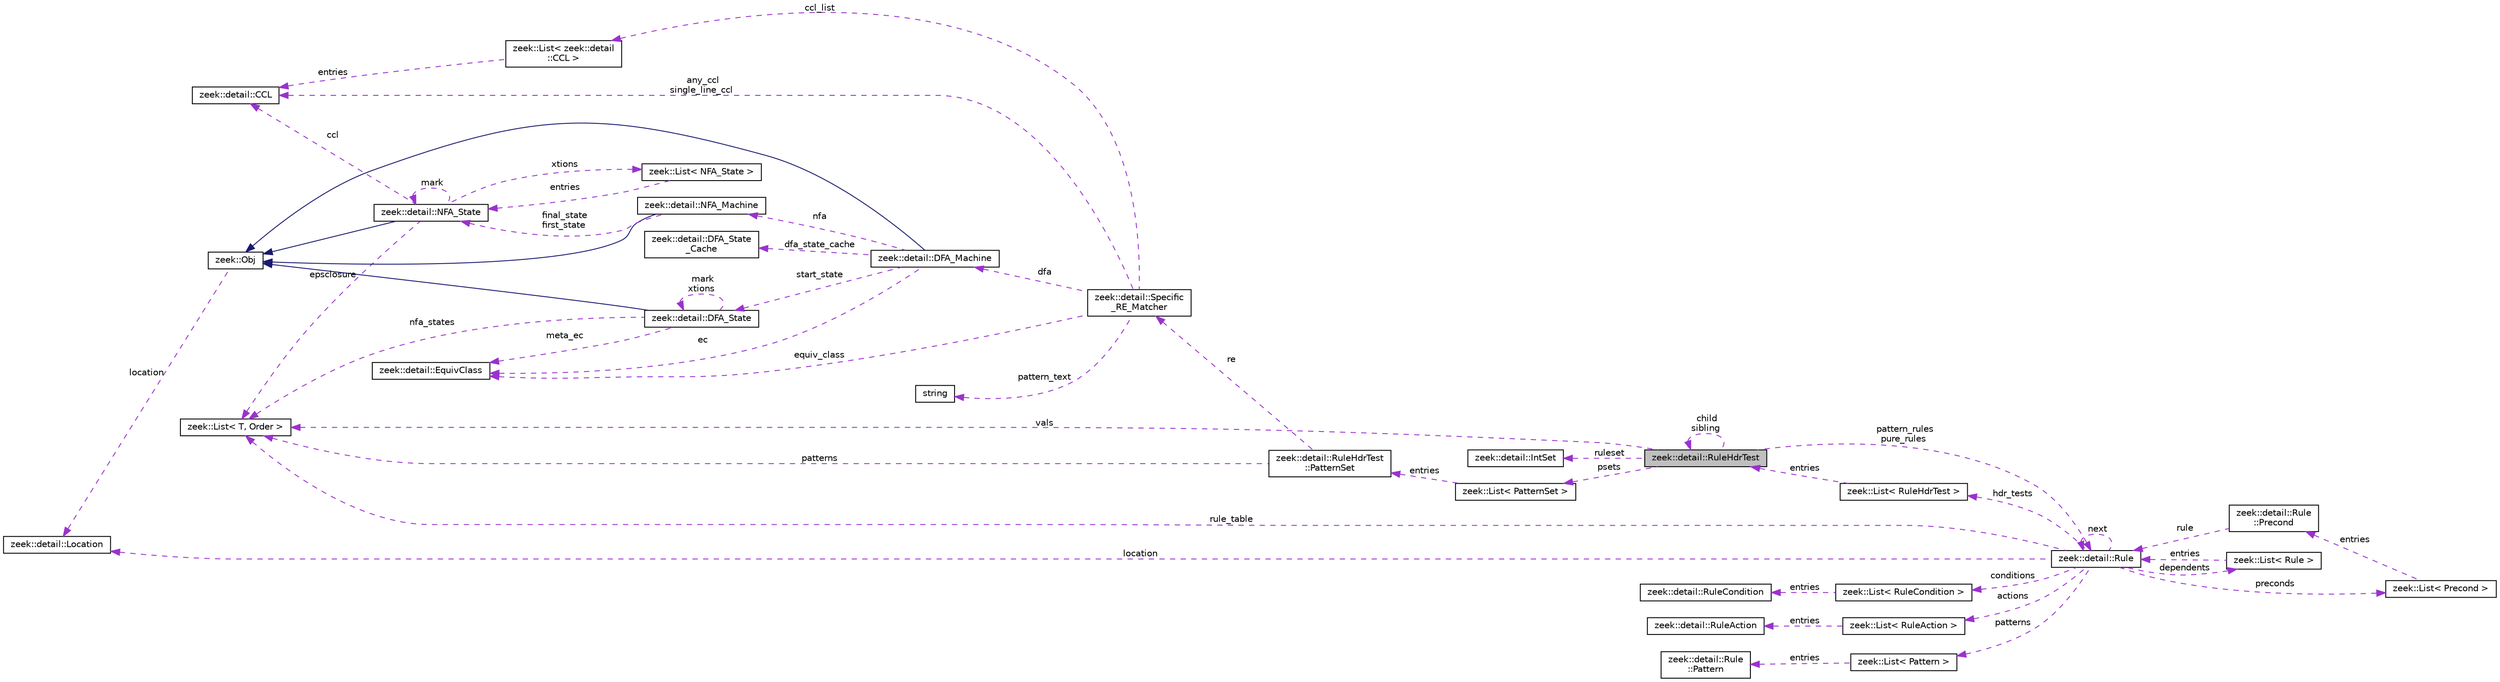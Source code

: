 digraph "zeek::detail::RuleHdrTest"
{
 // LATEX_PDF_SIZE
  edge [fontname="Helvetica",fontsize="10",labelfontname="Helvetica",labelfontsize="10"];
  node [fontname="Helvetica",fontsize="10",shape=record];
  rankdir="LR";
  Node1 [label="zeek::detail::RuleHdrTest",height=0.2,width=0.4,color="black", fillcolor="grey75", style="filled", fontcolor="black",tooltip=" "];
  Node2 -> Node1 [dir="back",color="darkorchid3",fontsize="10",style="dashed",label=" vals" ,fontname="Helvetica"];
  Node2 [label="zeek::List\< T, Order \>",height=0.2,width=0.4,color="black", fillcolor="white", style="filled",URL="$d2/d8d/classzeek_1_1List.html",tooltip=" "];
  Node3 -> Node1 [dir="back",color="darkorchid3",fontsize="10",style="dashed",label=" psets" ,fontname="Helvetica"];
  Node3 [label="zeek::List\< PatternSet \>",height=0.2,width=0.4,color="black", fillcolor="white", style="filled",URL="$d2/d8d/classzeek_1_1List.html",tooltip=" "];
  Node4 -> Node3 [dir="back",color="darkorchid3",fontsize="10",style="dashed",label=" entries" ,fontname="Helvetica"];
  Node4 [label="zeek::detail::RuleHdrTest\l::PatternSet",height=0.2,width=0.4,color="black", fillcolor="white", style="filled",URL="$d0/db5/structzeek_1_1detail_1_1RuleHdrTest_1_1PatternSet.html",tooltip=" "];
  Node5 -> Node4 [dir="back",color="darkorchid3",fontsize="10",style="dashed",label=" re" ,fontname="Helvetica"];
  Node5 [label="zeek::detail::Specific\l_RE_Matcher",height=0.2,width=0.4,color="black", fillcolor="white", style="filled",URL="$df/d02/classzeek_1_1detail_1_1Specific__RE__Matcher.html",tooltip=" "];
  Node6 -> Node5 [dir="back",color="darkorchid3",fontsize="10",style="dashed",label=" pattern_text" ,fontname="Helvetica"];
  Node6 [label="string",height=0.2,width=0.4,color="black", fillcolor="white", style="filled",tooltip=" "];
  Node7 -> Node5 [dir="back",color="darkorchid3",fontsize="10",style="dashed",label=" ccl_list" ,fontname="Helvetica"];
  Node7 [label="zeek::List\< zeek::detail\l::CCL \>",height=0.2,width=0.4,color="black", fillcolor="white", style="filled",URL="$d2/d8d/classzeek_1_1List.html",tooltip=" "];
  Node8 -> Node7 [dir="back",color="darkorchid3",fontsize="10",style="dashed",label=" entries" ,fontname="Helvetica"];
  Node8 [label="zeek::detail::CCL",height=0.2,width=0.4,color="black", fillcolor="white", style="filled",URL="$d4/d9b/classzeek_1_1detail_1_1CCL.html",tooltip=" "];
  Node9 -> Node5 [dir="back",color="darkorchid3",fontsize="10",style="dashed",label=" equiv_class" ,fontname="Helvetica"];
  Node9 [label="zeek::detail::EquivClass",height=0.2,width=0.4,color="black", fillcolor="white", style="filled",URL="$d7/d37/classzeek_1_1detail_1_1EquivClass.html",tooltip=" "];
  Node10 -> Node5 [dir="back",color="darkorchid3",fontsize="10",style="dashed",label=" dfa" ,fontname="Helvetica"];
  Node10 [label="zeek::detail::DFA_Machine",height=0.2,width=0.4,color="black", fillcolor="white", style="filled",URL="$d5/dd7/classzeek_1_1detail_1_1DFA__Machine.html",tooltip=" "];
  Node11 -> Node10 [dir="back",color="midnightblue",fontsize="10",style="solid",fontname="Helvetica"];
  Node11 [label="zeek::Obj",height=0.2,width=0.4,color="black", fillcolor="white", style="filled",URL="$dd/df1/classzeek_1_1Obj.html",tooltip=" "];
  Node12 -> Node11 [dir="back",color="darkorchid3",fontsize="10",style="dashed",label=" location" ,fontname="Helvetica"];
  Node12 [label="zeek::detail::Location",height=0.2,width=0.4,color="black", fillcolor="white", style="filled",URL="$d5/d1d/classzeek_1_1detail_1_1Location.html",tooltip=" "];
  Node9 -> Node10 [dir="back",color="darkorchid3",fontsize="10",style="dashed",label=" ec" ,fontname="Helvetica"];
  Node13 -> Node10 [dir="back",color="darkorchid3",fontsize="10",style="dashed",label=" start_state" ,fontname="Helvetica"];
  Node13 [label="zeek::detail::DFA_State",height=0.2,width=0.4,color="black", fillcolor="white", style="filled",URL="$dc/d7e/classzeek_1_1detail_1_1DFA__State.html",tooltip=" "];
  Node11 -> Node13 [dir="back",color="midnightblue",fontsize="10",style="solid",fontname="Helvetica"];
  Node13 -> Node13 [dir="back",color="darkorchid3",fontsize="10",style="dashed",label=" mark\nxtions" ,fontname="Helvetica"];
  Node2 -> Node13 [dir="back",color="darkorchid3",fontsize="10",style="dashed",label=" nfa_states" ,fontname="Helvetica"];
  Node9 -> Node13 [dir="back",color="darkorchid3",fontsize="10",style="dashed",label=" meta_ec" ,fontname="Helvetica"];
  Node14 -> Node10 [dir="back",color="darkorchid3",fontsize="10",style="dashed",label=" dfa_state_cache" ,fontname="Helvetica"];
  Node14 [label="zeek::detail::DFA_State\l_Cache",height=0.2,width=0.4,color="black", fillcolor="white", style="filled",URL="$df/d31/classzeek_1_1detail_1_1DFA__State__Cache.html",tooltip=" "];
  Node15 -> Node10 [dir="back",color="darkorchid3",fontsize="10",style="dashed",label=" nfa" ,fontname="Helvetica"];
  Node15 [label="zeek::detail::NFA_Machine",height=0.2,width=0.4,color="black", fillcolor="white", style="filled",URL="$df/d68/classzeek_1_1detail_1_1NFA__Machine.html",tooltip=" "];
  Node11 -> Node15 [dir="back",color="midnightblue",fontsize="10",style="solid",fontname="Helvetica"];
  Node16 -> Node15 [dir="back",color="darkorchid3",fontsize="10",style="dashed",label=" final_state\nfirst_state" ,fontname="Helvetica"];
  Node16 [label="zeek::detail::NFA_State",height=0.2,width=0.4,color="black", fillcolor="white", style="filled",URL="$d2/da3/classzeek_1_1detail_1_1NFA__State.html",tooltip=" "];
  Node11 -> Node16 [dir="back",color="midnightblue",fontsize="10",style="solid",fontname="Helvetica"];
  Node8 -> Node16 [dir="back",color="darkorchid3",fontsize="10",style="dashed",label=" ccl" ,fontname="Helvetica"];
  Node17 -> Node16 [dir="back",color="darkorchid3",fontsize="10",style="dashed",label=" xtions" ,fontname="Helvetica"];
  Node17 [label="zeek::List\< NFA_State \>",height=0.2,width=0.4,color="black", fillcolor="white", style="filled",URL="$d2/d8d/classzeek_1_1List.html",tooltip=" "];
  Node16 -> Node17 [dir="back",color="darkorchid3",fontsize="10",style="dashed",label=" entries" ,fontname="Helvetica"];
  Node2 -> Node16 [dir="back",color="darkorchid3",fontsize="10",style="dashed",label=" epsclosure" ,fontname="Helvetica"];
  Node16 -> Node16 [dir="back",color="darkorchid3",fontsize="10",style="dashed",label=" mark" ,fontname="Helvetica"];
  Node8 -> Node5 [dir="back",color="darkorchid3",fontsize="10",style="dashed",label=" any_ccl\nsingle_line_ccl" ,fontname="Helvetica"];
  Node2 -> Node4 [dir="back",color="darkorchid3",fontsize="10",style="dashed",label=" patterns" ,fontname="Helvetica"];
  Node18 -> Node1 [dir="back",color="darkorchid3",fontsize="10",style="dashed",label=" pattern_rules\npure_rules" ,fontname="Helvetica"];
  Node18 [label="zeek::detail::Rule",height=0.2,width=0.4,color="black", fillcolor="white", style="filled",URL="$d2/d1d/classzeek_1_1detail_1_1Rule.html",tooltip=" "];
  Node19 -> Node18 [dir="back",color="darkorchid3",fontsize="10",style="dashed",label=" hdr_tests" ,fontname="Helvetica"];
  Node19 [label="zeek::List\< RuleHdrTest \>",height=0.2,width=0.4,color="black", fillcolor="white", style="filled",URL="$d2/d8d/classzeek_1_1List.html",tooltip=" "];
  Node1 -> Node19 [dir="back",color="darkorchid3",fontsize="10",style="dashed",label=" entries" ,fontname="Helvetica"];
  Node20 -> Node18 [dir="back",color="darkorchid3",fontsize="10",style="dashed",label=" conditions" ,fontname="Helvetica"];
  Node20 [label="zeek::List\< RuleCondition \>",height=0.2,width=0.4,color="black", fillcolor="white", style="filled",URL="$d2/d8d/classzeek_1_1List.html",tooltip=" "];
  Node21 -> Node20 [dir="back",color="darkorchid3",fontsize="10",style="dashed",label=" entries" ,fontname="Helvetica"];
  Node21 [label="zeek::detail::RuleCondition",height=0.2,width=0.4,color="black", fillcolor="white", style="filled",URL="$d1/df4/classzeek_1_1detail_1_1RuleCondition.html",tooltip=" "];
  Node22 -> Node18 [dir="back",color="darkorchid3",fontsize="10",style="dashed",label=" actions" ,fontname="Helvetica"];
  Node22 [label="zeek::List\< RuleAction \>",height=0.2,width=0.4,color="black", fillcolor="white", style="filled",URL="$d2/d8d/classzeek_1_1List.html",tooltip=" "];
  Node23 -> Node22 [dir="back",color="darkorchid3",fontsize="10",style="dashed",label=" entries" ,fontname="Helvetica"];
  Node23 [label="zeek::detail::RuleAction",height=0.2,width=0.4,color="black", fillcolor="white", style="filled",URL="$d9/dec/classzeek_1_1detail_1_1RuleAction.html",tooltip=" "];
  Node24 -> Node18 [dir="back",color="darkorchid3",fontsize="10",style="dashed",label=" preconds" ,fontname="Helvetica"];
  Node24 [label="zeek::List\< Precond \>",height=0.2,width=0.4,color="black", fillcolor="white", style="filled",URL="$d2/d8d/classzeek_1_1List.html",tooltip=" "];
  Node25 -> Node24 [dir="back",color="darkorchid3",fontsize="10",style="dashed",label=" entries" ,fontname="Helvetica"];
  Node25 [label="zeek::detail::Rule\l::Precond",height=0.2,width=0.4,color="black", fillcolor="white", style="filled",URL="$d2/d1d/classzeek_1_1detail_1_1Rule.html#d3/d77/structzeek_1_1detail_1_1Rule_1_1Precond",tooltip=" "];
  Node18 -> Node25 [dir="back",color="darkorchid3",fontsize="10",style="dashed",label=" rule" ,fontname="Helvetica"];
  Node26 -> Node18 [dir="back",color="darkorchid3",fontsize="10",style="dashed",label=" dependents" ,fontname="Helvetica"];
  Node26 [label="zeek::List\< Rule \>",height=0.2,width=0.4,color="black", fillcolor="white", style="filled",URL="$d2/d8d/classzeek_1_1List.html",tooltip=" "];
  Node18 -> Node26 [dir="back",color="darkorchid3",fontsize="10",style="dashed",label=" entries" ,fontname="Helvetica"];
  Node27 -> Node18 [dir="back",color="darkorchid3",fontsize="10",style="dashed",label=" patterns" ,fontname="Helvetica"];
  Node27 [label="zeek::List\< Pattern \>",height=0.2,width=0.4,color="black", fillcolor="white", style="filled",URL="$d2/d8d/classzeek_1_1List.html",tooltip=" "];
  Node28 -> Node27 [dir="back",color="darkorchid3",fontsize="10",style="dashed",label=" entries" ,fontname="Helvetica"];
  Node28 [label="zeek::detail::Rule\l::Pattern",height=0.2,width=0.4,color="black", fillcolor="white", style="filled",URL="$d2/d1d/classzeek_1_1detail_1_1Rule.html#db/da5/structzeek_1_1detail_1_1Rule_1_1Pattern",tooltip=" "];
  Node18 -> Node18 [dir="back",color="darkorchid3",fontsize="10",style="dashed",label=" next" ,fontname="Helvetica"];
  Node12 -> Node18 [dir="back",color="darkorchid3",fontsize="10",style="dashed",label=" location" ,fontname="Helvetica"];
  Node2 -> Node18 [dir="back",color="darkorchid3",fontsize="10",style="dashed",label=" rule_table" ,fontname="Helvetica"];
  Node29 -> Node1 [dir="back",color="darkorchid3",fontsize="10",style="dashed",label=" ruleset" ,fontname="Helvetica"];
  Node29 [label="zeek::detail::IntSet",height=0.2,width=0.4,color="black", fillcolor="white", style="filled",URL="$df/dcb/classzeek_1_1detail_1_1IntSet.html",tooltip=" "];
  Node1 -> Node1 [dir="back",color="darkorchid3",fontsize="10",style="dashed",label=" child\nsibling" ,fontname="Helvetica"];
}

